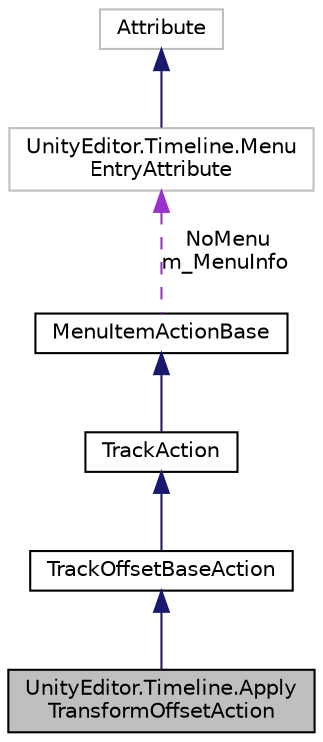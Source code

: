 digraph "UnityEditor.Timeline.ApplyTransformOffsetAction"
{
 // LATEX_PDF_SIZE
  edge [fontname="Helvetica",fontsize="10",labelfontname="Helvetica",labelfontsize="10"];
  node [fontname="Helvetica",fontsize="10",shape=record];
  Node1 [label="UnityEditor.Timeline.Apply\lTransformOffsetAction",height=0.2,width=0.4,color="black", fillcolor="grey75", style="filled", fontcolor="black",tooltip=" "];
  Node2 -> Node1 [dir="back",color="midnightblue",fontsize="10",style="solid",fontname="Helvetica"];
  Node2 [label="TrackOffsetBaseAction",height=0.2,width=0.4,color="black", fillcolor="white", style="filled",URL="$class_unity_editor_1_1_timeline_1_1_track_offset_base_action.html",tooltip=" "];
  Node3 -> Node2 [dir="back",color="midnightblue",fontsize="10",style="solid",fontname="Helvetica"];
  Node3 [label="TrackAction",height=0.2,width=0.4,color="black", fillcolor="white", style="filled",URL="$class_unity_editor_1_1_timeline_1_1_track_action.html",tooltip=" "];
  Node4 -> Node3 [dir="back",color="midnightblue",fontsize="10",style="solid",fontname="Helvetica"];
  Node4 [label="MenuItemActionBase",height=0.2,width=0.4,color="black", fillcolor="white", style="filled",URL="$class_unity_editor_1_1_timeline_1_1_menu_item_action_base.html",tooltip=" "];
  Node5 -> Node4 [dir="back",color="darkorchid3",fontsize="10",style="dashed",label=" NoMenu\nm_MenuInfo" ,fontname="Helvetica"];
  Node5 [label="UnityEditor.Timeline.Menu\lEntryAttribute",height=0.2,width=0.4,color="grey75", fillcolor="white", style="filled",tooltip="Used to indicate path and priority of classes that are auto added to the menu"];
  Node6 -> Node5 [dir="back",color="midnightblue",fontsize="10",style="solid",fontname="Helvetica"];
  Node6 [label="Attribute",height=0.2,width=0.4,color="grey75", fillcolor="white", style="filled",tooltip=" "];
}
